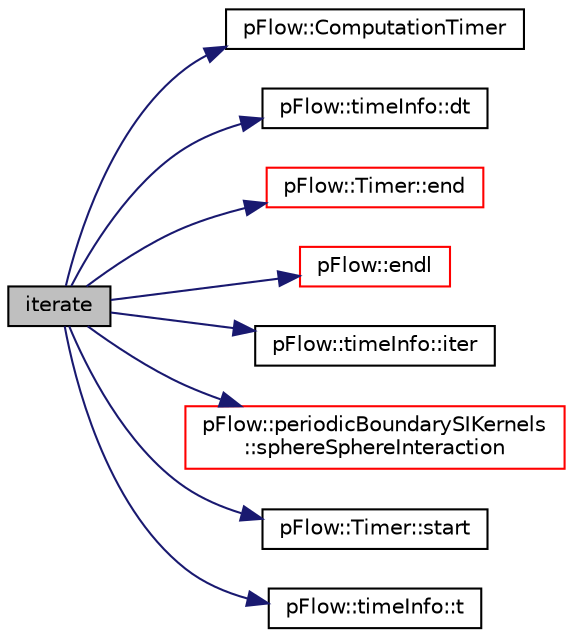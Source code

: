 digraph "iterate"
{
 // LATEX_PDF_SIZE
  edge [fontname="Helvetica",fontsize="10",labelfontname="Helvetica",labelfontsize="10"];
  node [fontname="Helvetica",fontsize="10",shape=record];
  rankdir="LR";
  Node1 [label="iterate",height=0.2,width=0.4,color="black", fillcolor="grey75", style="filled", fontcolor="black",tooltip="This is called in time loop."];
  Node1 -> Node2 [color="midnightblue",fontsize="10",style="solid",fontname="Helvetica"];
  Node2 [label="pFlow::ComputationTimer",height=0.2,width=0.4,color="black", fillcolor="white", style="filled",URL="$namespacepFlow.html#a04215875c44195dc39b95d2e6cbdc72d",tooltip=" "];
  Node1 -> Node3 [color="midnightblue",fontsize="10",style="solid",fontname="Helvetica"];
  Node3 [label="pFlow::timeInfo::dt",height=0.2,width=0.4,color="black", fillcolor="white", style="filled",URL="$classpFlow_1_1timeInfo.html#ab27fc2e669d34a0f956786f8000ca284",tooltip=" "];
  Node1 -> Node4 [color="midnightblue",fontsize="10",style="solid",fontname="Helvetica"];
  Node4 [label="pFlow::Timer::end",height=0.2,width=0.4,color="red", fillcolor="white", style="filled",URL="$classpFlow_1_1Timer.html#aaf81d3fdaf258088d7692fa70cece087",tooltip=" "];
  Node1 -> Node8 [color="midnightblue",fontsize="10",style="solid",fontname="Helvetica"];
  Node8 [label="pFlow::endl",height=0.2,width=0.4,color="red", fillcolor="white", style="filled",URL="$namespacepFlow.html#aba8f0c455a3fdb4b05ad33a25b13b189",tooltip="Add newline and flush stream."];
  Node1 -> Node10 [color="midnightblue",fontsize="10",style="solid",fontname="Helvetica"];
  Node10 [label="pFlow::timeInfo::iter",height=0.2,width=0.4,color="black", fillcolor="white", style="filled",URL="$classpFlow_1_1timeInfo.html#aafddac2ca8db0456c5674a914ed28545",tooltip=" "];
  Node1 -> Node11 [color="midnightblue",fontsize="10",style="solid",fontname="Helvetica"];
  Node11 [label="pFlow::periodicBoundarySIKernels\l::sphereSphereInteraction",height=0.2,width=0.4,color="red", fillcolor="white", style="filled",URL="$namespacepFlow_1_1periodicBoundarySIKernels.html#a2d49544a3a74b70676d7e65998f03612",tooltip=" "];
  Node1 -> Node16 [color="midnightblue",fontsize="10",style="solid",fontname="Helvetica"];
  Node16 [label="pFlow::Timer::start",height=0.2,width=0.4,color="black", fillcolor="white", style="filled",URL="$classpFlow_1_1Timer.html#a60de64d75454385b23995437f1d72669",tooltip=" "];
  Node1 -> Node17 [color="midnightblue",fontsize="10",style="solid",fontname="Helvetica"];
  Node17 [label="pFlow::timeInfo::t",height=0.2,width=0.4,color="black", fillcolor="white", style="filled",URL="$classpFlow_1_1timeInfo.html#abf39a85732afffe30b0bc9f11f3294cd",tooltip=" "];
}
